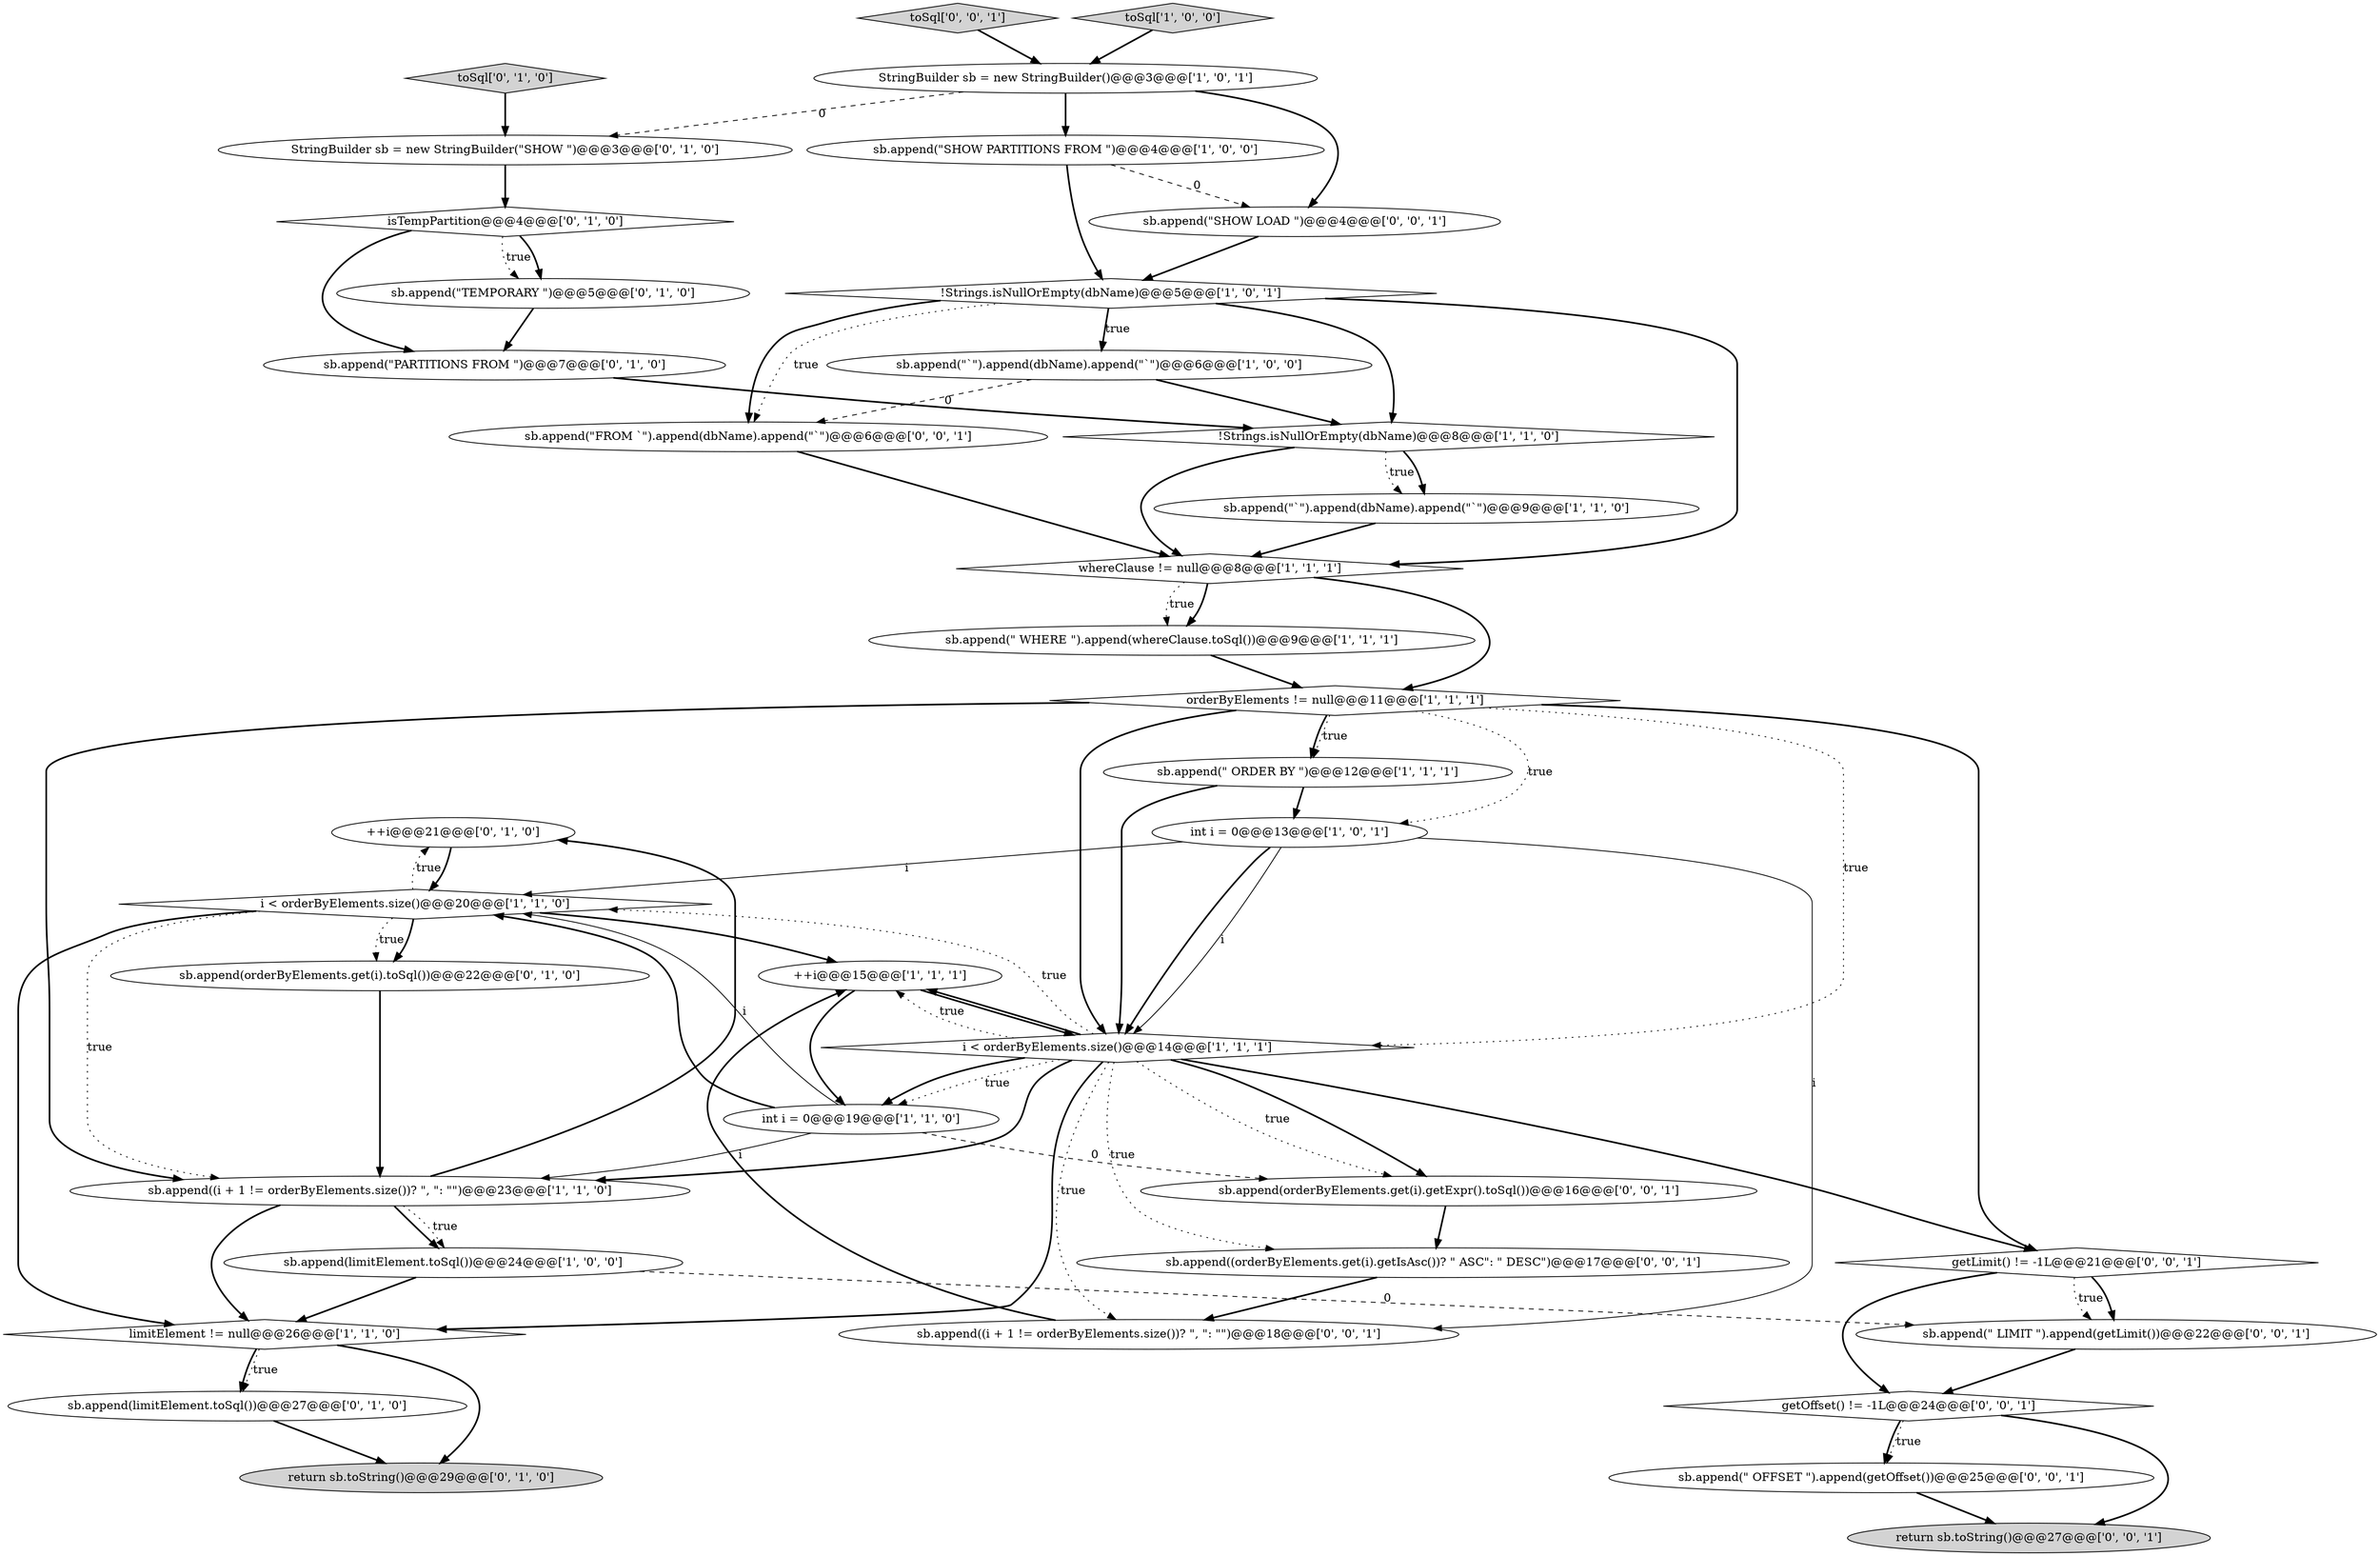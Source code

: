 digraph {
21 [style = filled, label = "++i@@@21@@@['0', '1', '0']", fillcolor = white, shape = ellipse image = "AAA0AAABBB2BBB"];
35 [style = filled, label = "sb.append(\"SHOW LOAD \")@@@4@@@['0', '0', '1']", fillcolor = white, shape = ellipse image = "AAA0AAABBB3BBB"];
17 [style = filled, label = "!Strings.isNullOrEmpty(dbName)@@@5@@@['1', '0', '1']", fillcolor = white, shape = diamond image = "AAA0AAABBB1BBB"];
6 [style = filled, label = "limitElement != null@@@26@@@['1', '1', '0']", fillcolor = white, shape = diamond image = "AAA0AAABBB1BBB"];
16 [style = filled, label = "whereClause != null@@@8@@@['1', '1', '1']", fillcolor = white, shape = diamond image = "AAA0AAABBB1BBB"];
27 [style = filled, label = "sb.append(limitElement.toSql())@@@27@@@['0', '1', '0']", fillcolor = white, shape = ellipse image = "AAA0AAABBB2BBB"];
28 [style = filled, label = "sb.append(\" LIMIT \").append(getLimit())@@@22@@@['0', '0', '1']", fillcolor = white, shape = ellipse image = "AAA0AAABBB3BBB"];
34 [style = filled, label = "sb.append((orderByElements.get(i).getIsAsc())? \" ASC\": \" DESC\")@@@17@@@['0', '0', '1']", fillcolor = white, shape = ellipse image = "AAA0AAABBB3BBB"];
9 [style = filled, label = "i < orderByElements.size()@@@20@@@['1', '1', '0']", fillcolor = white, shape = diamond image = "AAA0AAABBB1BBB"];
38 [style = filled, label = "return sb.toString()@@@27@@@['0', '0', '1']", fillcolor = lightgray, shape = ellipse image = "AAA0AAABBB3BBB"];
4 [style = filled, label = "++i@@@15@@@['1', '1', '1']", fillcolor = white, shape = ellipse image = "AAA0AAABBB1BBB"];
7 [style = filled, label = "sb.append(\" WHERE \").append(whereClause.toSql())@@@9@@@['1', '1', '1']", fillcolor = white, shape = ellipse image = "AAA0AAABBB1BBB"];
22 [style = filled, label = "isTempPartition@@@4@@@['0', '1', '0']", fillcolor = white, shape = diamond image = "AAA0AAABBB2BBB"];
30 [style = filled, label = "toSql['0', '0', '1']", fillcolor = lightgray, shape = diamond image = "AAA0AAABBB3BBB"];
23 [style = filled, label = "sb.append(orderByElements.get(i).toSql())@@@22@@@['0', '1', '0']", fillcolor = white, shape = ellipse image = "AAA0AAABBB2BBB"];
14 [style = filled, label = "sb.append(\"`\").append(dbName).append(\"`\")@@@6@@@['1', '0', '0']", fillcolor = white, shape = ellipse image = "AAA0AAABBB1BBB"];
2 [style = filled, label = "sb.append(\"`\").append(dbName).append(\"`\")@@@9@@@['1', '1', '0']", fillcolor = white, shape = ellipse image = "AAA0AAABBB1BBB"];
13 [style = filled, label = "sb.append(\"SHOW PARTITIONS FROM \")@@@4@@@['1', '0', '0']", fillcolor = white, shape = ellipse image = "AAA0AAABBB1BBB"];
32 [style = filled, label = "sb.append(\" OFFSET \").append(getOffset())@@@25@@@['0', '0', '1']", fillcolor = white, shape = ellipse image = "AAA0AAABBB3BBB"];
20 [style = filled, label = "sb.append(\"TEMPORARY \")@@@5@@@['0', '1', '0']", fillcolor = white, shape = ellipse image = "AAA1AAABBB2BBB"];
3 [style = filled, label = "orderByElements != null@@@11@@@['1', '1', '1']", fillcolor = white, shape = diamond image = "AAA0AAABBB1BBB"];
31 [style = filled, label = "sb.append(\"FROM `\").append(dbName).append(\"`\")@@@6@@@['0', '0', '1']", fillcolor = white, shape = ellipse image = "AAA0AAABBB3BBB"];
37 [style = filled, label = "sb.append(orderByElements.get(i).getExpr().toSql())@@@16@@@['0', '0', '1']", fillcolor = white, shape = ellipse image = "AAA0AAABBB3BBB"];
26 [style = filled, label = "toSql['0', '1', '0']", fillcolor = lightgray, shape = diamond image = "AAA0AAABBB2BBB"];
19 [style = filled, label = "sb.append(\"PARTITIONS FROM \")@@@7@@@['0', '1', '0']", fillcolor = white, shape = ellipse image = "AAA1AAABBB2BBB"];
12 [style = filled, label = "sb.append((i + 1 != orderByElements.size())? \", \": \"\")@@@23@@@['1', '1', '0']", fillcolor = white, shape = ellipse image = "AAA0AAABBB1BBB"];
11 [style = filled, label = "int i = 0@@@19@@@['1', '1', '0']", fillcolor = white, shape = ellipse image = "AAA0AAABBB1BBB"];
15 [style = filled, label = "sb.append(\" ORDER BY \")@@@12@@@['1', '1', '1']", fillcolor = white, shape = ellipse image = "AAA0AAABBB1BBB"];
5 [style = filled, label = "i < orderByElements.size()@@@14@@@['1', '1', '1']", fillcolor = white, shape = diamond image = "AAA0AAABBB1BBB"];
36 [style = filled, label = "getOffset() != -1L@@@24@@@['0', '0', '1']", fillcolor = white, shape = diamond image = "AAA0AAABBB3BBB"];
0 [style = filled, label = "!Strings.isNullOrEmpty(dbName)@@@8@@@['1', '1', '0']", fillcolor = white, shape = diamond image = "AAA0AAABBB1BBB"];
29 [style = filled, label = "sb.append((i + 1 != orderByElements.size())? \", \": \"\")@@@18@@@['0', '0', '1']", fillcolor = white, shape = ellipse image = "AAA0AAABBB3BBB"];
33 [style = filled, label = "getLimit() != -1L@@@21@@@['0', '0', '1']", fillcolor = white, shape = diamond image = "AAA0AAABBB3BBB"];
10 [style = filled, label = "toSql['1', '0', '0']", fillcolor = lightgray, shape = diamond image = "AAA0AAABBB1BBB"];
24 [style = filled, label = "return sb.toString()@@@29@@@['0', '1', '0']", fillcolor = lightgray, shape = ellipse image = "AAA0AAABBB2BBB"];
18 [style = filled, label = "StringBuilder sb = new StringBuilder()@@@3@@@['1', '0', '1']", fillcolor = white, shape = ellipse image = "AAA0AAABBB1BBB"];
25 [style = filled, label = "StringBuilder sb = new StringBuilder(\"SHOW \")@@@3@@@['0', '1', '0']", fillcolor = white, shape = ellipse image = "AAA1AAABBB2BBB"];
1 [style = filled, label = "sb.append(limitElement.toSql())@@@24@@@['1', '0', '0']", fillcolor = white, shape = ellipse image = "AAA0AAABBB1BBB"];
8 [style = filled, label = "int i = 0@@@13@@@['1', '0', '1']", fillcolor = white, shape = ellipse image = "AAA0AAABBB1BBB"];
22->20 [style = dotted, label="true"];
18->13 [style = bold, label=""];
12->1 [style = bold, label=""];
5->4 [style = dotted, label="true"];
17->14 [style = bold, label=""];
14->0 [style = bold, label=""];
19->0 [style = bold, label=""];
22->20 [style = bold, label=""];
10->18 [style = bold, label=""];
18->25 [style = dashed, label="0"];
26->25 [style = bold, label=""];
1->28 [style = dashed, label="0"];
5->33 [style = bold, label=""];
16->7 [style = bold, label=""];
33->28 [style = dotted, label="true"];
5->12 [style = bold, label=""];
34->29 [style = bold, label=""];
36->38 [style = bold, label=""];
15->8 [style = bold, label=""];
17->16 [style = bold, label=""];
5->6 [style = bold, label=""];
32->38 [style = bold, label=""];
5->11 [style = dotted, label="true"];
8->5 [style = bold, label=""];
35->17 [style = bold, label=""];
5->9 [style = dotted, label="true"];
13->35 [style = dashed, label="0"];
6->27 [style = bold, label=""];
5->37 [style = bold, label=""];
5->34 [style = dotted, label="true"];
37->34 [style = bold, label=""];
15->5 [style = bold, label=""];
2->16 [style = bold, label=""];
12->1 [style = dotted, label="true"];
31->16 [style = bold, label=""];
3->33 [style = bold, label=""];
9->23 [style = dotted, label="true"];
0->2 [style = dotted, label="true"];
22->19 [style = bold, label=""];
17->14 [style = dotted, label="true"];
3->15 [style = dotted, label="true"];
9->4 [style = bold, label=""];
30->18 [style = bold, label=""];
13->17 [style = bold, label=""];
8->29 [style = solid, label="i"];
6->24 [style = bold, label=""];
16->7 [style = dotted, label="true"];
5->4 [style = bold, label=""];
8->9 [style = solid, label="i"];
20->19 [style = bold, label=""];
9->6 [style = bold, label=""];
9->21 [style = dotted, label="true"];
7->3 [style = bold, label=""];
11->37 [style = dashed, label="0"];
3->12 [style = bold, label=""];
23->12 [style = bold, label=""];
16->3 [style = bold, label=""];
36->32 [style = bold, label=""];
6->27 [style = dotted, label="true"];
21->9 [style = bold, label=""];
18->35 [style = bold, label=""];
8->5 [style = solid, label="i"];
17->0 [style = bold, label=""];
12->6 [style = bold, label=""];
36->32 [style = dotted, label="true"];
4->11 [style = bold, label=""];
4->5 [style = bold, label=""];
12->21 [style = bold, label=""];
17->31 [style = dotted, label="true"];
3->8 [style = dotted, label="true"];
29->4 [style = bold, label=""];
11->9 [style = bold, label=""];
1->6 [style = bold, label=""];
11->9 [style = solid, label="i"];
3->5 [style = bold, label=""];
33->28 [style = bold, label=""];
11->12 [style = solid, label="i"];
27->24 [style = bold, label=""];
14->31 [style = dashed, label="0"];
28->36 [style = bold, label=""];
5->11 [style = bold, label=""];
3->15 [style = bold, label=""];
9->23 [style = bold, label=""];
0->2 [style = bold, label=""];
9->12 [style = dotted, label="true"];
25->22 [style = bold, label=""];
33->36 [style = bold, label=""];
3->5 [style = dotted, label="true"];
5->29 [style = dotted, label="true"];
5->37 [style = dotted, label="true"];
17->31 [style = bold, label=""];
0->16 [style = bold, label=""];
}
